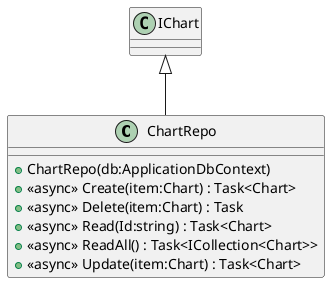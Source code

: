 @startuml
class ChartRepo {
    + ChartRepo(db:ApplicationDbContext)
    + <<async>> Create(item:Chart) : Task<Chart>
    + <<async>> Delete(item:Chart) : Task
    + <<async>> Read(Id:string) : Task<Chart>
    + <<async>> ReadAll() : Task<ICollection<Chart>>
    + <<async>> Update(item:Chart) : Task<Chart>
}
IChart <|-- ChartRepo
@enduml
